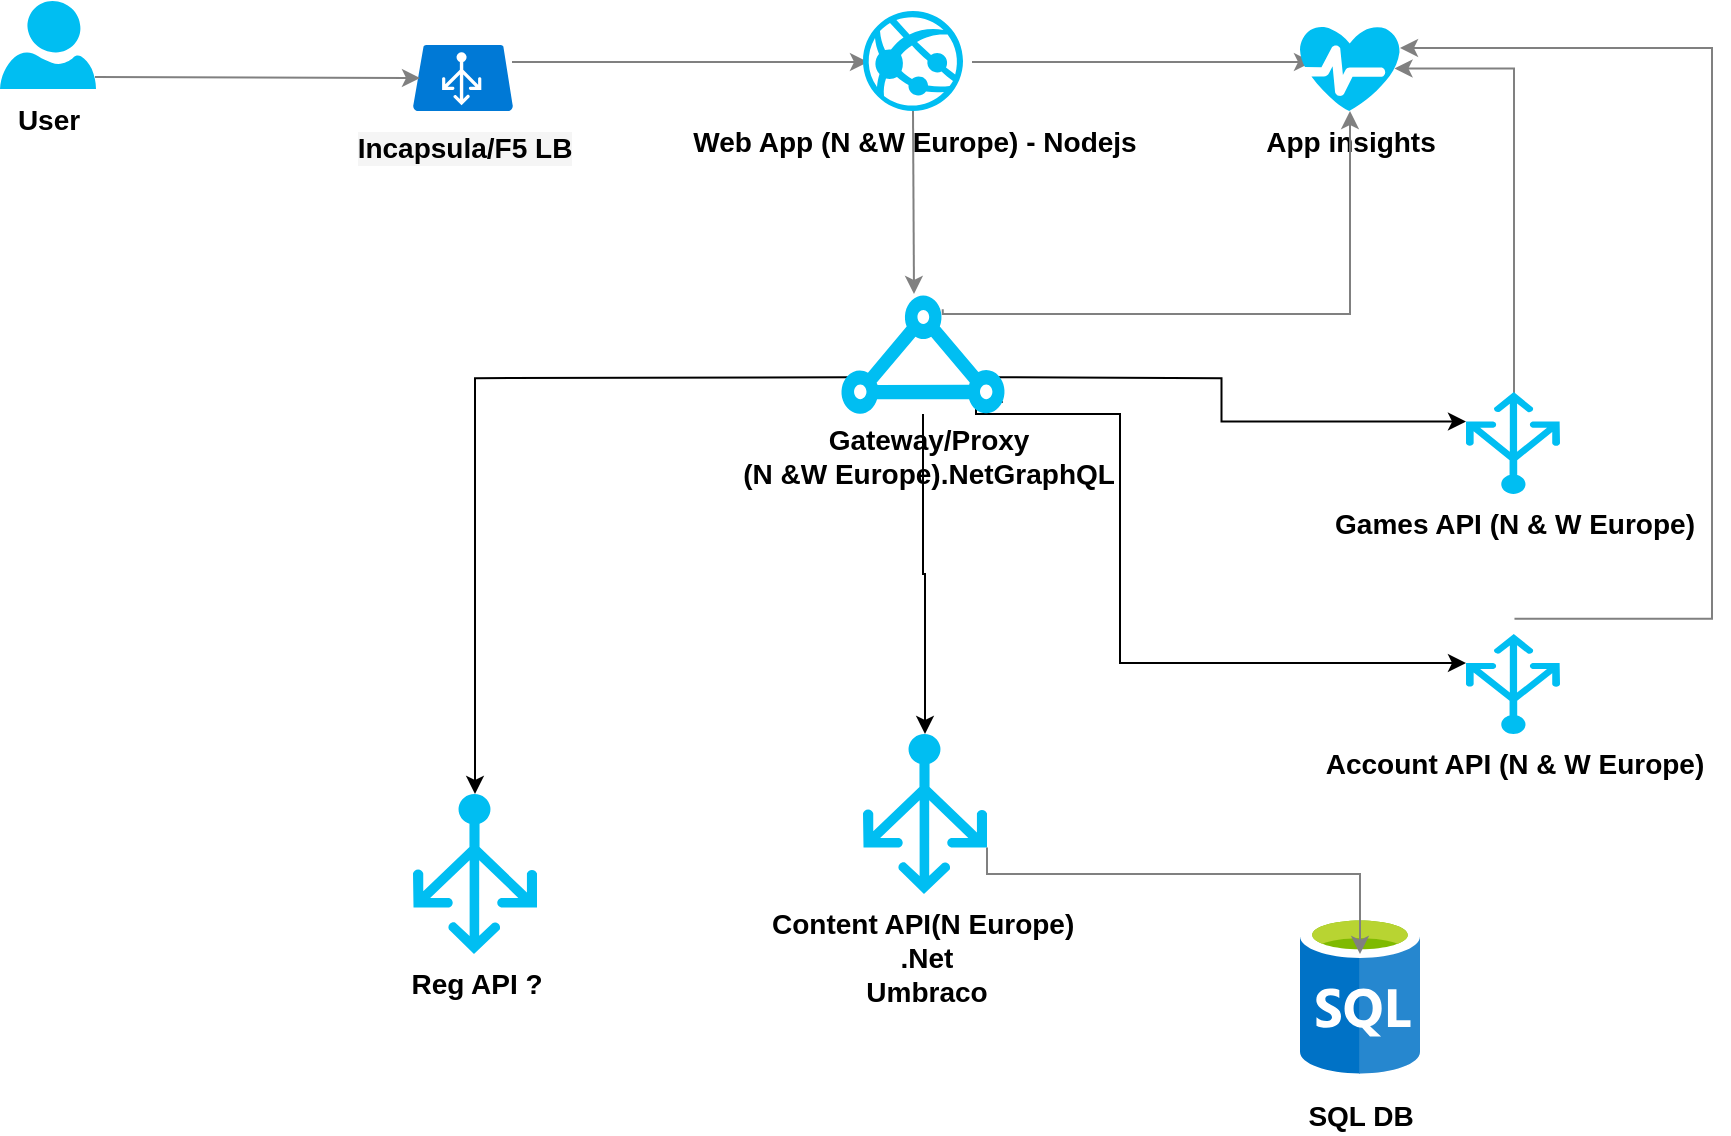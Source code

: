 <mxfile version="11.1.4" type="github"><diagram id="WI9T0HZ2pTsCkuznbFz-" name="Page-1"><mxGraphModel dx="1221" dy="589" grid="1" gridSize="10" guides="1" tooltips="1" connect="1" arrows="1" fold="1" page="1" pageScale="1" pageWidth="1169" pageHeight="827" math="0" shadow="0"><root><mxCell id="0"/><mxCell id="1" parent="0"/><mxCell id="AcxdMaKK0mU5kZiv2lnr-49" style="edgeStyle=elbowEdgeStyle;rounded=0;orthogonalLoop=1;jettySize=auto;elbow=vertical;html=1;strokeColor=#808080;entryX=-0.032;entryY=0.493;entryDx=0;entryDy=0;entryPerimeter=0;exitX=1.016;exitY=0.498;exitDx=0;exitDy=0;exitPerimeter=0;" parent="1" edge="1"><mxGeometry relative="1" as="geometry"><mxPoint x="286" y="224" as="sourcePoint"/><mxPoint x="464" y="224" as="targetPoint"/></mxGeometry></mxCell><mxCell id="RLjyjs_sm2IHfBNOWAbh-35" style="edgeStyle=elbowEdgeStyle;rounded=0;orthogonalLoop=1;jettySize=auto;html=1;strokeColor=#808080;exitX=0.5;exitY=1;exitDx=0;exitDy=0;exitPerimeter=0;" parent="1" source="0f0LiwUm1xgjmhmBiN22-12" edge="1"><mxGeometry relative="1" as="geometry"><mxPoint x="487" y="340" as="targetPoint"/><Array as="points"><mxPoint x="487" y="330"/></Array></mxGeometry></mxCell><mxCell id="RLjyjs_sm2IHfBNOWAbh-27" style="edgeStyle=elbowEdgeStyle;rounded=0;orthogonalLoop=1;jettySize=auto;html=1;strokeColor=#808080;entryX=-0.038;entryY=0.5;entryDx=0;entryDy=0;entryPerimeter=0;exitX=1.031;exitY=0.506;exitDx=0;exitDy=0;exitPerimeter=0;elbow=vertical;" parent="1" edge="1"><mxGeometry relative="1" as="geometry"><mxPoint x="516" y="224" as="sourcePoint"/><mxPoint x="686" y="224" as="targetPoint"/></mxGeometry></mxCell><mxCell id="RLjyjs_sm2IHfBNOWAbh-37" style="edgeStyle=elbowEdgeStyle;rounded=0;orthogonalLoop=1;jettySize=auto;html=1;strokeColor=#808080;entryX=0.945;entryY=0.5;entryDx=0;entryDy=0;entryPerimeter=0;" parent="1" target="0f0LiwUm1xgjmhmBiN22-23" edge="1"><mxGeometry relative="1" as="geometry"><mxPoint x="787" y="395.5" as="sourcePoint"/><mxPoint x="740" y="227" as="targetPoint"/><Array as="points"><mxPoint x="787" y="224"/><mxPoint x="787" y="230"/></Array></mxGeometry></mxCell><mxCell id="RLjyjs_sm2IHfBNOWAbh-23" value="SQL DB" style="aspect=fixed;html=1;perimeter=none;align=center;shadow=0;dashed=0;image;fontSize=14;image=img/lib/mscae/SQL_Database_generic.svg;labelBackgroundColor=#ffffff;fillColor=#4D9900;spacingTop=6;fontStyle=1" parent="1" vertex="1"><mxGeometry x="680" y="650" width="60" height="80" as="geometry"/></mxCell><mxCell id="0f0LiwUm1xgjmhmBiN22-12" value="Web App (N &amp;amp;W Europe) - Nodejs" style="verticalLabelPosition=bottom;html=1;verticalAlign=top;align=center;strokeColor=none;fillColor=#00BEF2;shape=mxgraph.azure.azure_website;pointerEvents=1;fontStyle=1;fontSize=14;" vertex="1" parent="1"><mxGeometry x="461.5" y="198.5" width="50" height="50" as="geometry"/></mxCell><mxCell id="0f0LiwUm1xgjmhmBiN22-16" value="Incapsula/F5 LB" style="shadow=0;dashed=0;html=1;strokeColor=none;labelPosition=center;verticalLabelPosition=bottom;verticalAlign=top;align=center;shape=mxgraph.mscae.cloud.azure_automatic_load_balancer;fillColor=#0079D6;pointerEvents=1;labelBackgroundColor=#F5F5F5;fontColor=#000000;spacingTop=3;fontStyle=1;fontSize=14;" vertex="1" parent="1"><mxGeometry x="236.5" y="215.5" width="50" height="33" as="geometry"/></mxCell><mxCell id="0f0LiwUm1xgjmhmBiN22-23" value="App insights" style="verticalLabelPosition=bottom;html=1;verticalAlign=top;align=center;strokeColor=none;fillColor=#00BEF2;shape=mxgraph.azure.health_monitoring;fontStyle=1;fontSize=14;" vertex="1" parent="1"><mxGeometry x="680" y="206" width="50" height="42.5" as="geometry"/></mxCell><mxCell id="0f0LiwUm1xgjmhmBiN22-81" value="" style="edgeStyle=orthogonalEdgeStyle;rounded=0;orthogonalLoop=1;jettySize=auto;html=1;entryX=1;entryY=0.71;entryDx=0;entryDy=0;entryPerimeter=0;exitX=0.98;exitY=0.9;exitDx=0;exitDy=0;exitPerimeter=0;" edge="1" parent="1" source="0f0LiwUm1xgjmhmBiN22-89" target="0f0LiwUm1xgjmhmBiN22-73"><mxGeometry relative="1" as="geometry"><mxPoint x="517.824" y="398.059" as="sourcePoint"/><mxPoint x="597.5" y="381" as="targetPoint"/><Array as="points"><mxPoint x="518" y="395"/><mxPoint x="518" y="400"/><mxPoint x="590" y="400"/><mxPoint x="590" y="524"/><mxPoint x="760" y="524"/></Array></mxGeometry></mxCell><mxCell id="0f0LiwUm1xgjmhmBiN22-83" value="" style="edgeStyle=orthogonalEdgeStyle;rounded=0;orthogonalLoop=1;jettySize=auto;html=1;entryX=1;entryY=0.71;entryDx=0;entryDy=0;entryPerimeter=0;" edge="1" parent="1" target="0f0LiwUm1xgjmhmBiN22-76"><mxGeometry relative="1" as="geometry"><mxPoint x="517.5" y="381.588" as="sourcePoint"/><mxPoint x="597.5" y="381" as="targetPoint"/></mxGeometry></mxCell><mxCell id="0f0LiwUm1xgjmhmBiN22-85" value="" style="edgeStyle=orthogonalEdgeStyle;rounded=0;orthogonalLoop=1;jettySize=auto;html=1;" edge="1" parent="1" target="0f0LiwUm1xgjmhmBiN22-84"><mxGeometry relative="1" as="geometry"><mxPoint x="455.5" y="381.588" as="sourcePoint"/></mxGeometry></mxCell><mxCell id="0f0LiwUm1xgjmhmBiN22-84" value="Reg API ?" style="verticalLabelPosition=bottom;html=1;verticalAlign=top;align=center;strokeColor=none;fillColor=#00BEF2;shape=mxgraph.azure.load_balancer_generic;pointerEvents=1;fontStyle=1;fontSize=14;" vertex="1" parent="1"><mxGeometry x="236.5" y="590" width="62" height="80" as="geometry"/></mxCell><mxCell id="0f0LiwUm1xgjmhmBiN22-65" value="Content API(N Europe)&amp;nbsp;&lt;br style=&quot;font-size: 14px;&quot;&gt;.Net&lt;br style=&quot;font-size: 14px;&quot;&gt;Umbraco" style="verticalLabelPosition=bottom;html=1;verticalAlign=top;align=center;strokeColor=none;fillColor=#00BEF2;shape=mxgraph.azure.load_balancer_generic;pointerEvents=1;fontStyle=1;fontSize=14;" vertex="1" parent="1"><mxGeometry x="461.5" y="560" width="62" height="80" as="geometry"/></mxCell><mxCell id="0f0LiwUm1xgjmhmBiN22-38" style="edgeStyle=elbowEdgeStyle;rounded=0;orthogonalLoop=1;jettySize=auto;elbow=vertical;html=1;strokeColor=#808080;exitX=0.619;exitY=0.128;exitDx=0;exitDy=0;exitPerimeter=0;" edge="1" parent="1" source="0f0LiwUm1xgjmhmBiN22-89" target="0f0LiwUm1xgjmhmBiN22-23"><mxGeometry relative="1" as="geometry"><mxPoint x="493.118" y="355.706" as="sourcePoint"/><mxPoint x="673.5" y="381" as="targetPoint"/><Array as="points"><mxPoint x="610" y="350"/></Array></mxGeometry></mxCell><mxCell id="0f0LiwUm1xgjmhmBiN22-41" style="edgeStyle=elbowEdgeStyle;rounded=0;orthogonalLoop=1;jettySize=auto;html=1;strokeColor=#808080;exitX=0.452;exitY=0.035;exitDx=0;exitDy=0;exitPerimeter=0;" edge="1" parent="1"><mxGeometry relative="1" as="geometry"><mxPoint x="787.235" y="502.412" as="sourcePoint"/><mxPoint x="730" y="217" as="targetPoint"/><Array as="points"><mxPoint x="886" y="224"/><mxPoint x="886" y="230"/></Array></mxGeometry></mxCell><mxCell id="0f0LiwUm1xgjmhmBiN22-57" value="&lt;b&gt;&lt;font style=&quot;font-size: 14px&quot;&gt;User&lt;/font&gt;&lt;/b&gt;" style="verticalLabelPosition=bottom;html=1;verticalAlign=top;align=center;strokeColor=none;fillColor=#00BEF2;shape=mxgraph.azure.user;" vertex="1" parent="1"><mxGeometry x="30" y="193.5" width="48" height="44" as="geometry"/></mxCell><mxCell id="0f0LiwUm1xgjmhmBiN22-62" style="edgeStyle=elbowEdgeStyle;rounded=0;orthogonalLoop=1;jettySize=auto;elbow=vertical;html=1;strokeColor=#808080;exitX=1.016;exitY=0.498;exitDx=0;exitDy=0;exitPerimeter=0;" edge="1" parent="1"><mxGeometry relative="1" as="geometry"><mxPoint x="77.5" y="231.5" as="sourcePoint"/><mxPoint x="240" y="232" as="targetPoint"/></mxGeometry></mxCell><mxCell id="0f0LiwUm1xgjmhmBiN22-72" style="edgeStyle=elbowEdgeStyle;rounded=0;orthogonalLoop=1;jettySize=auto;elbow=vertical;html=1;strokeColor=#808080;exitX=1;exitY=0.71;exitDx=0;exitDy=0;exitPerimeter=0;" edge="1" parent="1" source="0f0LiwUm1xgjmhmBiN22-65"><mxGeometry relative="1" as="geometry"><mxPoint x="511.5" y="610.5" as="sourcePoint"/><mxPoint x="710" y="670" as="targetPoint"/><Array as="points"><mxPoint x="600" y="630"/></Array></mxGeometry></mxCell><mxCell id="0f0LiwUm1xgjmhmBiN22-73" value="&lt;b style=&quot;font-size: 14px;&quot;&gt;Account API (N &amp;amp; W Europe)&lt;/b&gt;" style="verticalLabelPosition=bottom;html=1;verticalAlign=top;align=center;strokeColor=none;fillColor=#00BEF2;shape=mxgraph.azure.load_balancer_generic;pointerEvents=1;direction=west;fontSize=14;" vertex="1" parent="1"><mxGeometry x="763" y="510" width="47" height="50" as="geometry"/></mxCell><mxCell id="0f0LiwUm1xgjmhmBiN22-76" value="&lt;b style=&quot;font-size: 14px&quot;&gt;Games API (N &amp;amp; W Europe)&lt;/b&gt;" style="verticalLabelPosition=bottom;html=1;verticalAlign=top;align=center;strokeColor=none;fillColor=#00BEF2;shape=mxgraph.azure.load_balancer_generic;pointerEvents=1;direction=west;fontSize=14;" vertex="1" parent="1"><mxGeometry x="763" y="389" width="47" height="51" as="geometry"/></mxCell><mxCell id="0f0LiwUm1xgjmhmBiN22-91" value="" style="edgeStyle=orthogonalEdgeStyle;rounded=0;orthogonalLoop=1;jettySize=auto;html=1;fontSize=14;entryX=0.5;entryY=0;entryDx=0;entryDy=0;entryPerimeter=0;" edge="1" parent="1" source="0f0LiwUm1xgjmhmBiN22-89" target="0f0LiwUm1xgjmhmBiN22-65"><mxGeometry relative="1" as="geometry"><mxPoint x="491.5" y="480" as="targetPoint"/></mxGeometry></mxCell><mxCell id="0f0LiwUm1xgjmhmBiN22-89" value="" style="verticalLabelPosition=bottom;html=1;verticalAlign=top;align=center;strokeColor=none;fillColor=#00BEF2;shape=mxgraph.azure.express_route;pointerEvents=1;fontSize=14;" vertex="1" parent="1"><mxGeometry x="450" y="340" width="83" height="60" as="geometry"/></mxCell><mxCell id="0f0LiwUm1xgjmhmBiN22-97" value="Gateway/Proxy&lt;br&gt;(N &amp;amp;W Europe).NetGraphQL" style="text;html=1;fontSize=14;fontStyle=1;align=center;" vertex="1" parent="1"><mxGeometry x="343.5" y="398" width="300" height="30" as="geometry"/></mxCell></root></mxGraphModel></diagram></mxfile>